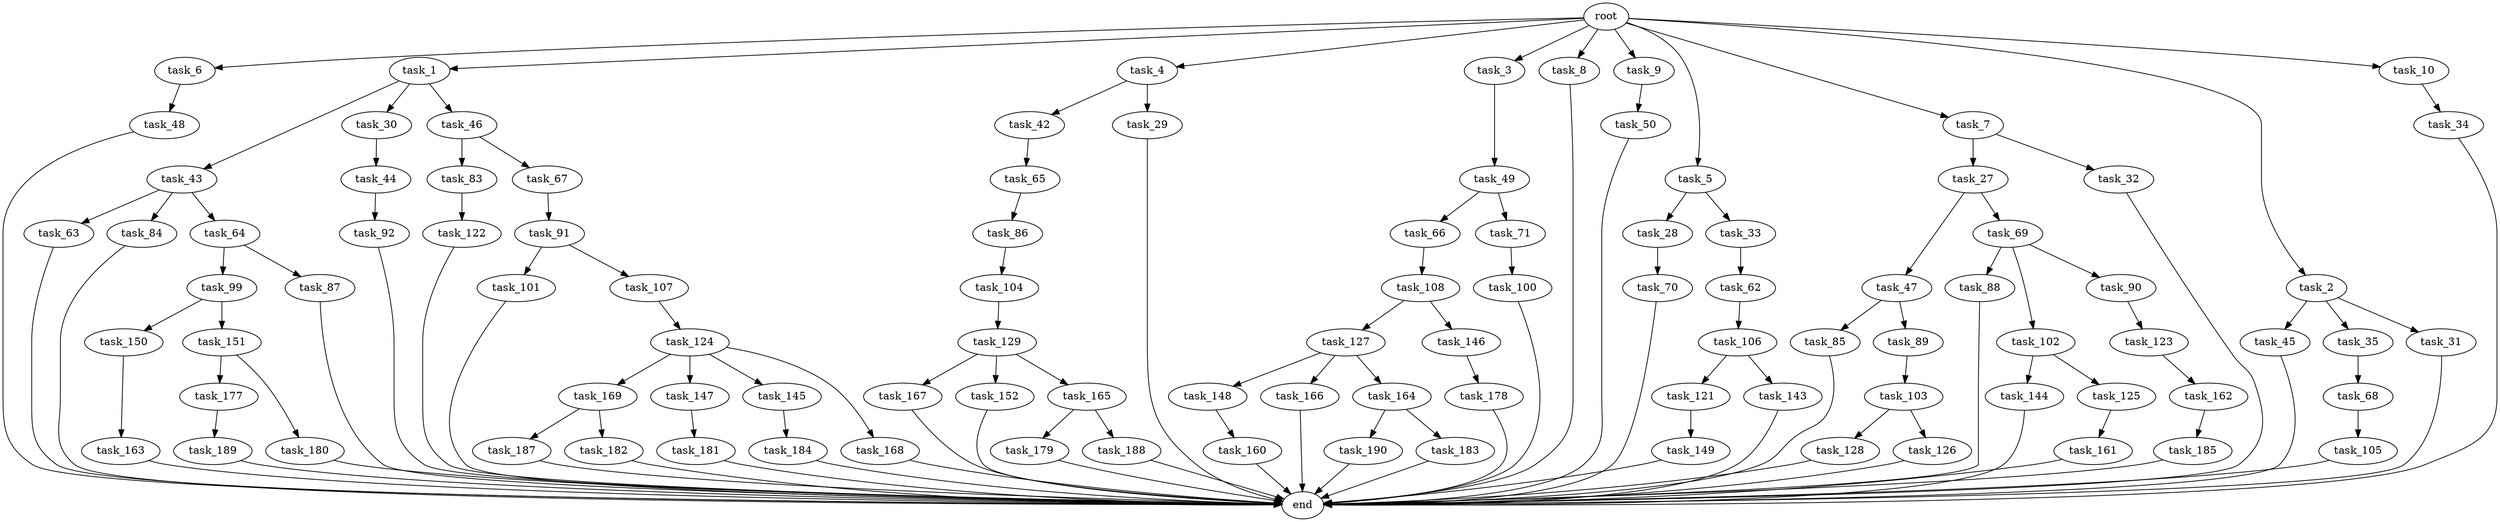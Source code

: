 digraph G {
  task_6 [size="1.024000"];
  task_169 [size="695784701.952000"];
  task_91 [size="309237645.312000"];
  task_45 [size="214748364.800000"];
  task_187 [size="858993459.200000"];
  task_123 [size="695784701.952000"];
  task_44 [size="214748364.800000"];
  task_66 [size="549755813.888000"];
  task_1 [size="1.024000"];
  task_150 [size="214748364.800000"];
  task_68 [size="858993459.200000"];
  task_190 [size="34359738.368000"];
  task_65 [size="309237645.312000"];
  task_83 [size="858993459.200000"];
  root [size="0.000000"];
  task_63 [size="137438953.472000"];
  task_179 [size="309237645.312000"];
  task_144 [size="549755813.888000"];
  task_148 [size="77309411.328000"];
  task_4 [size="1.024000"];
  task_3 [size="1.024000"];
  task_86 [size="214748364.800000"];
  task_147 [size="695784701.952000"];
  task_189 [size="137438953.472000"];
  task_84 [size="137438953.472000"];
  task_101 [size="77309411.328000"];
  task_178 [size="137438953.472000"];
  task_182 [size="858993459.200000"];
  task_8 [size="1.024000"];
  task_9 [size="1.024000"];
  task_184 [size="309237645.312000"];
  task_27 [size="137438953.472000"];
  task_177 [size="309237645.312000"];
  task_5 [size="1.024000"];
  task_166 [size="77309411.328000"];
  task_107 [size="77309411.328000"];
  task_49 [size="77309411.328000"];
  task_145 [size="695784701.952000"];
  task_128 [size="858993459.200000"];
  task_32 [size="137438953.472000"];
  task_92 [size="549755813.888000"];
  task_168 [size="695784701.952000"];
  task_88 [size="137438953.472000"];
  task_167 [size="858993459.200000"];
  task_100 [size="214748364.800000"];
  task_7 [size="1.024000"];
  task_188 [size="309237645.312000"];
  task_151 [size="214748364.800000"];
  task_99 [size="34359738.368000"];
  task_181 [size="137438953.472000"];
  task_126 [size="858993459.200000"];
  task_35 [size="214748364.800000"];
  task_31 [size="214748364.800000"];
  task_28 [size="549755813.888000"];
  task_62 [size="309237645.312000"];
  task_180 [size="309237645.312000"];
  task_121 [size="858993459.200000"];
  task_162 [size="858993459.200000"];
  task_143 [size="858993459.200000"];
  task_2 [size="1.024000"];
  task_106 [size="137438953.472000"];
  task_105 [size="549755813.888000"];
  task_152 [size="858993459.200000"];
  task_129 [size="695784701.952000"];
  task_42 [size="549755813.888000"];
  task_33 [size="549755813.888000"];
  task_87 [size="34359738.368000"];
  task_50 [size="858993459.200000"];
  task_122 [size="420906795.008000"];
  task_43 [size="695784701.952000"];
  task_104 [size="77309411.328000"];
  task_160 [size="137438953.472000"];
  task_103 [size="420906795.008000"];
  task_127 [size="309237645.312000"];
  task_70 [size="549755813.888000"];
  task_165 [size="858993459.200000"];
  task_30 [size="695784701.952000"];
  task_67 [size="858993459.200000"];
  task_48 [size="77309411.328000"];
  task_10 [size="1.024000"];
  task_149 [size="420906795.008000"];
  task_185 [size="34359738.368000"];
  task_164 [size="77309411.328000"];
  task_85 [size="549755813.888000"];
  task_64 [size="137438953.472000"];
  task_163 [size="420906795.008000"];
  task_29 [size="549755813.888000"];
  task_102 [size="137438953.472000"];
  task_183 [size="34359738.368000"];
  task_161 [size="309237645.312000"];
  task_47 [size="549755813.888000"];
  task_69 [size="549755813.888000"];
  task_108 [size="137438953.472000"];
  end [size="0.000000"];
  task_71 [size="549755813.888000"];
  task_89 [size="549755813.888000"];
  task_46 [size="695784701.952000"];
  task_146 [size="309237645.312000"];
  task_34 [size="214748364.800000"];
  task_124 [size="309237645.312000"];
  task_125 [size="549755813.888000"];
  task_90 [size="137438953.472000"];

  task_6 -> task_48 [size="75497472.000000"];
  task_169 -> task_187 [size="838860800.000000"];
  task_169 -> task_182 [size="838860800.000000"];
  task_91 -> task_107 [size="75497472.000000"];
  task_91 -> task_101 [size="75497472.000000"];
  task_45 -> end [size="1.000000"];
  task_187 -> end [size="1.000000"];
  task_123 -> task_162 [size="838860800.000000"];
  task_44 -> task_92 [size="536870912.000000"];
  task_66 -> task_108 [size="134217728.000000"];
  task_1 -> task_43 [size="679477248.000000"];
  task_1 -> task_30 [size="679477248.000000"];
  task_1 -> task_46 [size="679477248.000000"];
  task_150 -> task_163 [size="411041792.000000"];
  task_68 -> task_105 [size="536870912.000000"];
  task_190 -> end [size="1.000000"];
  task_65 -> task_86 [size="209715200.000000"];
  task_83 -> task_122 [size="411041792.000000"];
  root -> task_2 [size="1.000000"];
  root -> task_6 [size="1.000000"];
  root -> task_7 [size="1.000000"];
  root -> task_4 [size="1.000000"];
  root -> task_3 [size="1.000000"];
  root -> task_5 [size="1.000000"];
  root -> task_1 [size="1.000000"];
  root -> task_8 [size="1.000000"];
  root -> task_9 [size="1.000000"];
  root -> task_10 [size="1.000000"];
  task_63 -> end [size="1.000000"];
  task_179 -> end [size="1.000000"];
  task_144 -> end [size="1.000000"];
  task_148 -> task_160 [size="134217728.000000"];
  task_4 -> task_29 [size="536870912.000000"];
  task_4 -> task_42 [size="536870912.000000"];
  task_3 -> task_49 [size="75497472.000000"];
  task_86 -> task_104 [size="75497472.000000"];
  task_147 -> task_181 [size="134217728.000000"];
  task_189 -> end [size="1.000000"];
  task_84 -> end [size="1.000000"];
  task_101 -> end [size="1.000000"];
  task_178 -> end [size="1.000000"];
  task_182 -> end [size="1.000000"];
  task_8 -> end [size="1.000000"];
  task_9 -> task_50 [size="838860800.000000"];
  task_184 -> end [size="1.000000"];
  task_27 -> task_47 [size="536870912.000000"];
  task_27 -> task_69 [size="536870912.000000"];
  task_177 -> task_189 [size="134217728.000000"];
  task_5 -> task_33 [size="536870912.000000"];
  task_5 -> task_28 [size="536870912.000000"];
  task_166 -> end [size="1.000000"];
  task_107 -> task_124 [size="301989888.000000"];
  task_49 -> task_66 [size="536870912.000000"];
  task_49 -> task_71 [size="536870912.000000"];
  task_145 -> task_184 [size="301989888.000000"];
  task_128 -> end [size="1.000000"];
  task_32 -> end [size="1.000000"];
  task_92 -> end [size="1.000000"];
  task_168 -> end [size="1.000000"];
  task_88 -> end [size="1.000000"];
  task_167 -> end [size="1.000000"];
  task_100 -> end [size="1.000000"];
  task_7 -> task_27 [size="134217728.000000"];
  task_7 -> task_32 [size="134217728.000000"];
  task_188 -> end [size="1.000000"];
  task_151 -> task_180 [size="301989888.000000"];
  task_151 -> task_177 [size="301989888.000000"];
  task_99 -> task_151 [size="209715200.000000"];
  task_99 -> task_150 [size="209715200.000000"];
  task_181 -> end [size="1.000000"];
  task_126 -> end [size="1.000000"];
  task_35 -> task_68 [size="838860800.000000"];
  task_31 -> end [size="1.000000"];
  task_28 -> task_70 [size="536870912.000000"];
  task_62 -> task_106 [size="134217728.000000"];
  task_180 -> end [size="1.000000"];
  task_121 -> task_149 [size="411041792.000000"];
  task_162 -> task_185 [size="33554432.000000"];
  task_143 -> end [size="1.000000"];
  task_2 -> task_31 [size="209715200.000000"];
  task_2 -> task_35 [size="209715200.000000"];
  task_2 -> task_45 [size="209715200.000000"];
  task_106 -> task_143 [size="838860800.000000"];
  task_106 -> task_121 [size="838860800.000000"];
  task_105 -> end [size="1.000000"];
  task_152 -> end [size="1.000000"];
  task_129 -> task_165 [size="838860800.000000"];
  task_129 -> task_152 [size="838860800.000000"];
  task_129 -> task_167 [size="838860800.000000"];
  task_42 -> task_65 [size="301989888.000000"];
  task_33 -> task_62 [size="301989888.000000"];
  task_87 -> end [size="1.000000"];
  task_50 -> end [size="1.000000"];
  task_122 -> end [size="1.000000"];
  task_43 -> task_84 [size="134217728.000000"];
  task_43 -> task_63 [size="134217728.000000"];
  task_43 -> task_64 [size="134217728.000000"];
  task_104 -> task_129 [size="679477248.000000"];
  task_160 -> end [size="1.000000"];
  task_103 -> task_128 [size="838860800.000000"];
  task_103 -> task_126 [size="838860800.000000"];
  task_127 -> task_166 [size="75497472.000000"];
  task_127 -> task_148 [size="75497472.000000"];
  task_127 -> task_164 [size="75497472.000000"];
  task_70 -> end [size="1.000000"];
  task_165 -> task_188 [size="301989888.000000"];
  task_165 -> task_179 [size="301989888.000000"];
  task_30 -> task_44 [size="209715200.000000"];
  task_67 -> task_91 [size="301989888.000000"];
  task_48 -> end [size="1.000000"];
  task_10 -> task_34 [size="209715200.000000"];
  task_149 -> end [size="1.000000"];
  task_185 -> end [size="1.000000"];
  task_164 -> task_190 [size="33554432.000000"];
  task_164 -> task_183 [size="33554432.000000"];
  task_85 -> end [size="1.000000"];
  task_64 -> task_87 [size="33554432.000000"];
  task_64 -> task_99 [size="33554432.000000"];
  task_163 -> end [size="1.000000"];
  task_29 -> end [size="1.000000"];
  task_102 -> task_144 [size="536870912.000000"];
  task_102 -> task_125 [size="536870912.000000"];
  task_183 -> end [size="1.000000"];
  task_161 -> end [size="1.000000"];
  task_47 -> task_85 [size="536870912.000000"];
  task_47 -> task_89 [size="536870912.000000"];
  task_69 -> task_88 [size="134217728.000000"];
  task_69 -> task_102 [size="134217728.000000"];
  task_69 -> task_90 [size="134217728.000000"];
  task_108 -> task_127 [size="301989888.000000"];
  task_108 -> task_146 [size="301989888.000000"];
  task_71 -> task_100 [size="209715200.000000"];
  task_89 -> task_103 [size="411041792.000000"];
  task_46 -> task_67 [size="838860800.000000"];
  task_46 -> task_83 [size="838860800.000000"];
  task_146 -> task_178 [size="134217728.000000"];
  task_34 -> end [size="1.000000"];
  task_124 -> task_168 [size="679477248.000000"];
  task_124 -> task_147 [size="679477248.000000"];
  task_124 -> task_169 [size="679477248.000000"];
  task_124 -> task_145 [size="679477248.000000"];
  task_125 -> task_161 [size="301989888.000000"];
  task_90 -> task_123 [size="679477248.000000"];
}
